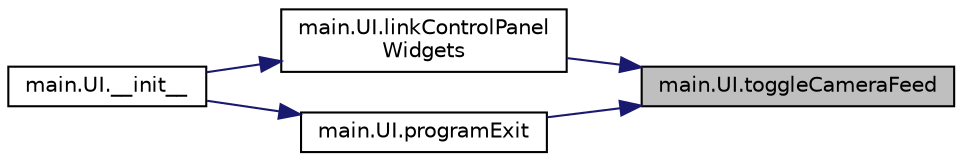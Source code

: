 digraph "main.UI.toggleCameraFeed"
{
 // LATEX_PDF_SIZE
  edge [fontname="Helvetica",fontsize="10",labelfontname="Helvetica",labelfontsize="10"];
  node [fontname="Helvetica",fontsize="10",shape=record];
  rankdir="RL";
  Node1 [label="main.UI.toggleCameraFeed",height=0.2,width=0.4,color="black", fillcolor="grey75", style="filled", fontcolor="black",tooltip=" "];
  Node1 -> Node2 [dir="back",color="midnightblue",fontsize="10",style="solid",fontname="Helvetica"];
  Node2 [label="main.UI.linkControlPanel\lWidgets",height=0.2,width=0.4,color="black", fillcolor="white", style="filled",URL="$classmain_1_1_u_i.html#a8933f6b028ca8b28e2d7cd6289b8e6fb",tooltip="GUI LINKING FUNCTIONS #####."];
  Node2 -> Node3 [dir="back",color="midnightblue",fontsize="10",style="solid",fontname="Helvetica"];
  Node3 [label="main.UI.__init__",height=0.2,width=0.4,color="black", fillcolor="white", style="filled",URL="$classmain_1_1_u_i.html#a4da16ef68967e04e0716c62fb0a142ab",tooltip=" "];
  Node1 -> Node4 [dir="back",color="midnightblue",fontsize="10",style="solid",fontname="Helvetica"];
  Node4 [label="main.UI.programExit",height=0.2,width=0.4,color="black", fillcolor="white", style="filled",URL="$classmain_1_1_u_i.html#a09c543259911a5cda0982ab5cfc3c3b2",tooltip=" "];
  Node4 -> Node3 [dir="back",color="midnightblue",fontsize="10",style="solid",fontname="Helvetica"];
}
